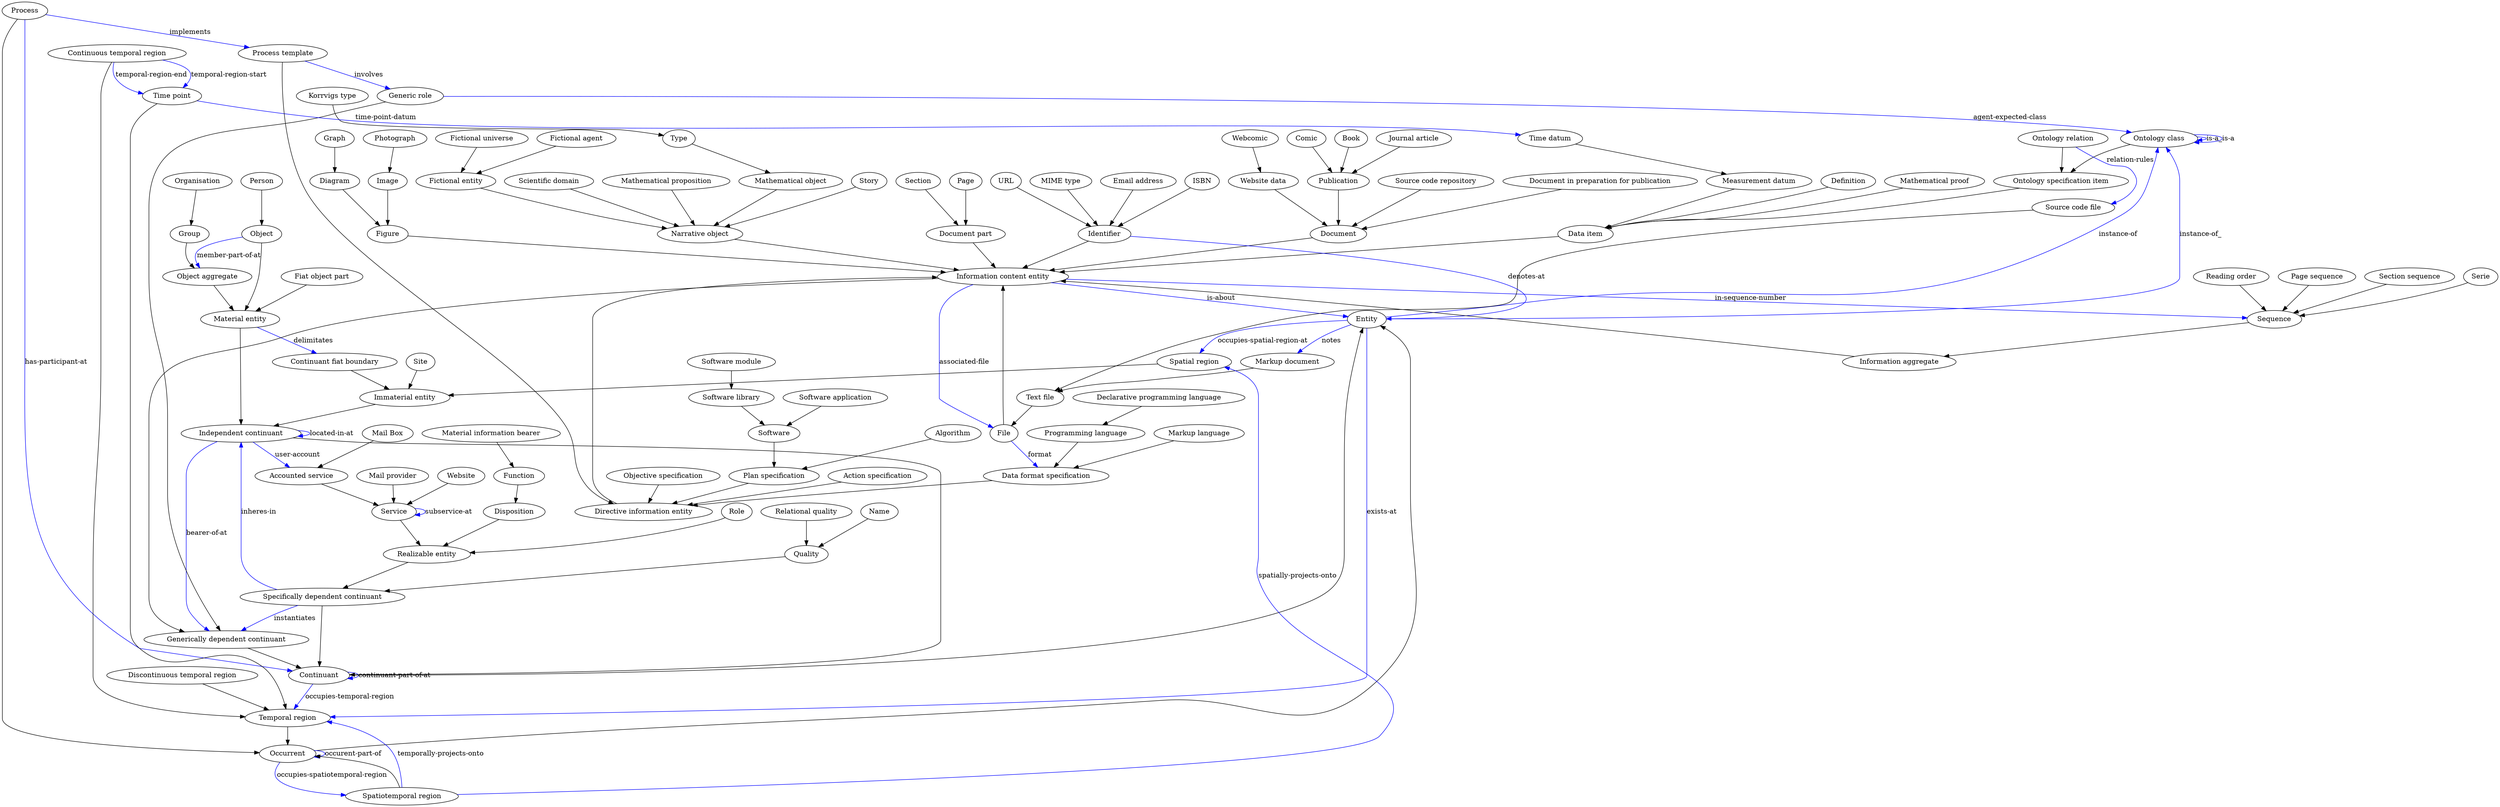 digraph {
  "Ontology class" -> "Ontology specification item";
  "Fictional entity" -> "Narrative object";
  "Markup language" -> "Data format specification";
  "Continuant" -> "Entity";
  "Object" -> "Material entity";
  "Section sequence" -> "Sequence";
  "Occurrent" -> "Entity";
  "Generically dependent continuant" -> "Continuant";
  "Information content entity" -> "Generically dependent continuant";
  "Section" -> "Document part";
  "Document" -> "Information content entity";
  "Text file" -> "File";
  "Story" -> "Narrative object";
  "Markup document" -> "Text file";
  "Independent continuant" -> "Continuant";
  "Website data" -> "Document";
  "Specifically dependent continuant" -> "Continuant";
  "Document part" -> "Information content entity";
  "Material entity" -> "Independent continuant";
  "Software library" -> "Software";
  "Object aggregate" -> "Material entity";
  "Temporal region" -> "Occurrent";
  "Fiat object part" -> "Material entity";
  "Immaterial entity" -> "Independent continuant";
  "Continuant fiat boundary" -> "Immaterial entity";
  "Site" -> "Immaterial entity";
  "Declarative programming language" -> "Programming language";
  "Spatial region" -> "Immaterial entity";
  "Narrative object" -> "Information content entity";
  "Quality" -> "Specifically dependent continuant";
  "Relational quality" -> "Quality";
  "Action specification" -> "Directive information entity";
  "Realizable entity" -> "Specifically dependent continuant";
  "Role" -> "Realizable entity";
  "Disposition" -> "Realizable entity";
  "Function" -> "Disposition";
  "Journal article" -> "Publication";
  "Process" -> "Occurrent";
  "Spatiotemporal region" -> "Occurrent";
  "Data item" -> "Information content entity";
  "Source code repository" -> "Document";
  "Publication" -> "Document";
  "Document in preparation for publication" -> "Document";
  "Directive information entity" -> "Information content entity";
  "Objective specification" -> "Directive information entity";
  "Plan specification" -> "Directive information entity";
  "Source code file" -> "Text file";
  "Data format specification" -> "Directive information entity";
  "Algorithm" -> "Plan specification";
  "Programming language" -> "Data format specification";
  "Software" -> "Plan specification";
  "Person" -> "Object";
  "Software application" -> "Software";
  "Figure" -> "Information content entity";
  "Image" -> "Figure";
  "Photograph" -> "Image";
  "Diagram" -> "Figure";
  "Graph" -> "Diagram";
  "Identifier" -> "Information content entity";
  "Email address" -> "Identifier";
  "Measurement datum" -> "Data item";
  "Ontology specification item" -> "Data item";
  "Ontology relation" -> "Ontology specification item";
  "Material information bearer" -> "Function";
  "Software module" -> "Software library";
  "Mathematical object" -> "Narrative object";
  "Scientific domain" -> "Narrative object";
  "Definition" -> "Data item";
  "Mathematical proof" -> "Data item";
  "Mathematical proposition" -> "Narrative object";
  "Type" -> "Mathematical object";
  "Discontinuous temporal region" -> "Temporal region";
  "Korrvigs type" -> "Type";
  "Comic" -> "Publication";
  "ISBN" -> "Identifier";
  "Group" -> "Object aggregate";
  "Organisation" -> "Group";
  "Service" -> "Realizable entity";
  "Generic role" -> "Generically dependent continuant";
  "Accounted service" -> "Service";
  "Mail Box" -> "Accounted service";
  "Mail provider" -> "Service";
  "Fictional universe" -> "Fictional entity";
  "Fictional agent" -> "Fictional entity";
  "Page" -> "Document part";
  "Book" -> "Publication";
  "Webcomic" -> "Website data";
  "Website" -> "Service";
  "URL" -> "Identifier";
  "Information aggregate" -> "Information content entity";
  "Sequence" -> "Information aggregate";
  "Serie" -> "Sequence";
  "Reading order" -> "Sequence";
  "Page sequence" -> "Sequence";
  "Continuous temporal region" -> "Temporal region";
  "Time point" -> "Temporal region";
  "Time datum" -> "Measurement datum";
  "File" -> "Information content entity";
  "Process template" -> "Directive information entity";
  "MIME type" -> "Identifier";
  "Name" -> "Quality";
  "Specifically dependent continuant" -> "Generically dependent continuant" [color="blue",label="instantiates"];
  "Spatiotemporal region" -> "Spatial region" [color="blue",label="spatially-projects-onto"];
  "Ontology class" -> "Ontology class" [color="blue",label="is-a_"];
  "Entity" -> "Temporal region" [color="blue",label="exists-at"];
  "Information content entity" -> "Sequence" [color="blue",label="in-sequence-number"];
  "Information content entity" -> "File" [color="blue",label="associated-file"];
  "Ontology class" -> "Ontology class" [color="blue",label="is-a"];
  "Entity" -> "Ontology class" [color="blue",label="instance-of"];
  "Specifically dependent continuant" -> "Independent continuant" [color="blue",label="inheres-in"];
  "Entity" -> "Ontology class" [color="blue",label="instance-of_"];
  "Identifier" -> "Entity" [color="blue",label="denotes-at"];
  "Ontology relation" -> "Source code file" [color="blue",label="relation-rules"];
  "Occurrent" -> "Spatiotemporal region" [color="blue",label="occupies-spatiotemporal-region"];
  "Entity" -> "Markup document" [color="blue",label="notes"];
  "Continuant" -> "Continuant" [color="blue",label="continuant-part-of-at"];
  "Occurrent" -> "Occurrent" [color="blue",label="occurent-part-of"];
  "Object" -> "Object aggregate" [color="blue",label="member-part-of-at"];
  "Spatiotemporal region" -> "Temporal region" [color="blue",label="temporally-projects-onto"];
  "Material entity" -> "Continuant fiat boundary" [color="blue",label="delimitates"];
  "Entity" -> "Spatial region" [color="blue",label="occupies-spatial-region-at"];
  "Independent continuant" -> "Independent continuant" [color="blue",label="located-in-at"];
  "Independent continuant" -> "Generically dependent continuant" [color="blue",label="bearer-of-at"];
  "Process" -> "Continuant" [color="blue",label="has-participant-at"];
  "Service" -> "Service" [color="blue",label="subservice-at"];
  "Independent continuant" -> "Accounted service" [color="blue",label="user-account"];
  "Information content entity" -> "Entity" [color="blue",label="is-about"];
  "File" -> "Data format specification" [color="blue",label="format"];
  "Continuant" -> "Temporal region" [color="blue",label="occupies-temporal-region"];
  "Continuous temporal region" -> "Time point" [color="blue",label="temporal-region-start"];
  "Continuous temporal region" -> "Time point" [color="blue",label="temporal-region-end"];
  "Time point" -> "Time datum" [color="blue",label="time-point-datum"];
  "Process" -> "Process template" [color="blue",label="implements"];
  "Generic role" -> "Ontology class" [color="blue",label="agent-expected-class"];
  "Process template" -> "Generic role" [color="blue",label="involves"];
}
